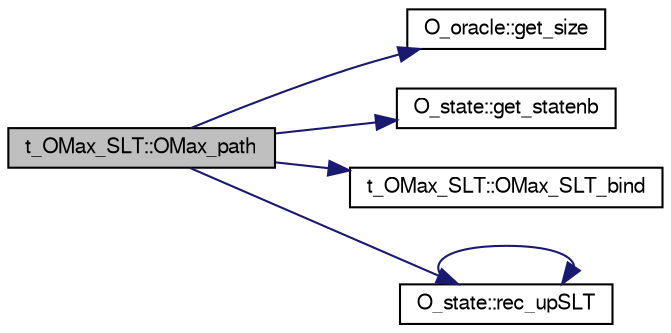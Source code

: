 digraph G
{
  bgcolor="transparent";
  edge [fontname="FreeSans",fontsize="10",labelfontname="FreeSans",labelfontsize="10"];
  node [fontname="FreeSans",fontsize="10",shape=record];
  rankdir=LR;
  Node1 [label="t_OMax_SLT::OMax_path",height=0.2,width=0.4,color="black", fillcolor="grey75", style="filled" fontcolor="black"];
  Node1 -> Node2 [color="midnightblue",fontsize="10",style="solid",fontname="FreeSans"];
  Node2 [label="O_oracle::get_size",height=0.2,width=0.4,color="black",URL="$class_o__oracle.html#a084597a4f020b5ddadc603881b596d4f",tooltip="Return the current size of FO."];
  Node1 -> Node3 [color="midnightblue",fontsize="10",style="solid",fontname="FreeSans"];
  Node3 [label="O_state::get_statenb",height=0.2,width=0.4,color="black",URL="$class_o__state.html#a046051313287022e6d9893beac4f3e4b",tooltip="Return the number of the state in FO."];
  Node1 -> Node4 [color="midnightblue",fontsize="10",style="solid",fontname="FreeSans"];
  Node4 [label="t_OMax_SLT::OMax_SLT_bind",height=0.2,width=0.4,color="black",URL="$structt___o_max___s_l_t.html#ad4227dddeba43f5e41a96fec871855d8",tooltip="Bind the object with FO."];
  Node1 -> Node5 [color="midnightblue",fontsize="10",style="solid",fontname="FreeSans"];
  Node5 [label="O_state::rec_upSLT",height=0.2,width=0.4,color="black",URL="$class_o__state.html#aa1071779e17c28e97b9366f186ed8465",tooltip="Recursive function to follow suffix links."];
  Node5 -> Node5 [color="midnightblue",fontsize="10",style="solid",fontname="FreeSans"];
}
